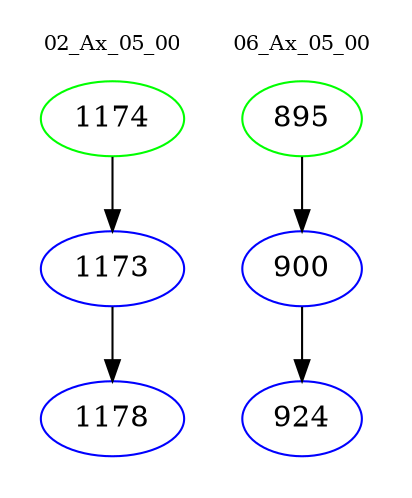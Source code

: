 digraph{
subgraph cluster_0 {
color = white
label = "02_Ax_05_00";
fontsize=10;
T0_1174 [label="1174", color="green"]
T0_1174 -> T0_1173 [color="black"]
T0_1173 [label="1173", color="blue"]
T0_1173 -> T0_1178 [color="black"]
T0_1178 [label="1178", color="blue"]
}
subgraph cluster_1 {
color = white
label = "06_Ax_05_00";
fontsize=10;
T1_895 [label="895", color="green"]
T1_895 -> T1_900 [color="black"]
T1_900 [label="900", color="blue"]
T1_900 -> T1_924 [color="black"]
T1_924 [label="924", color="blue"]
}
}
